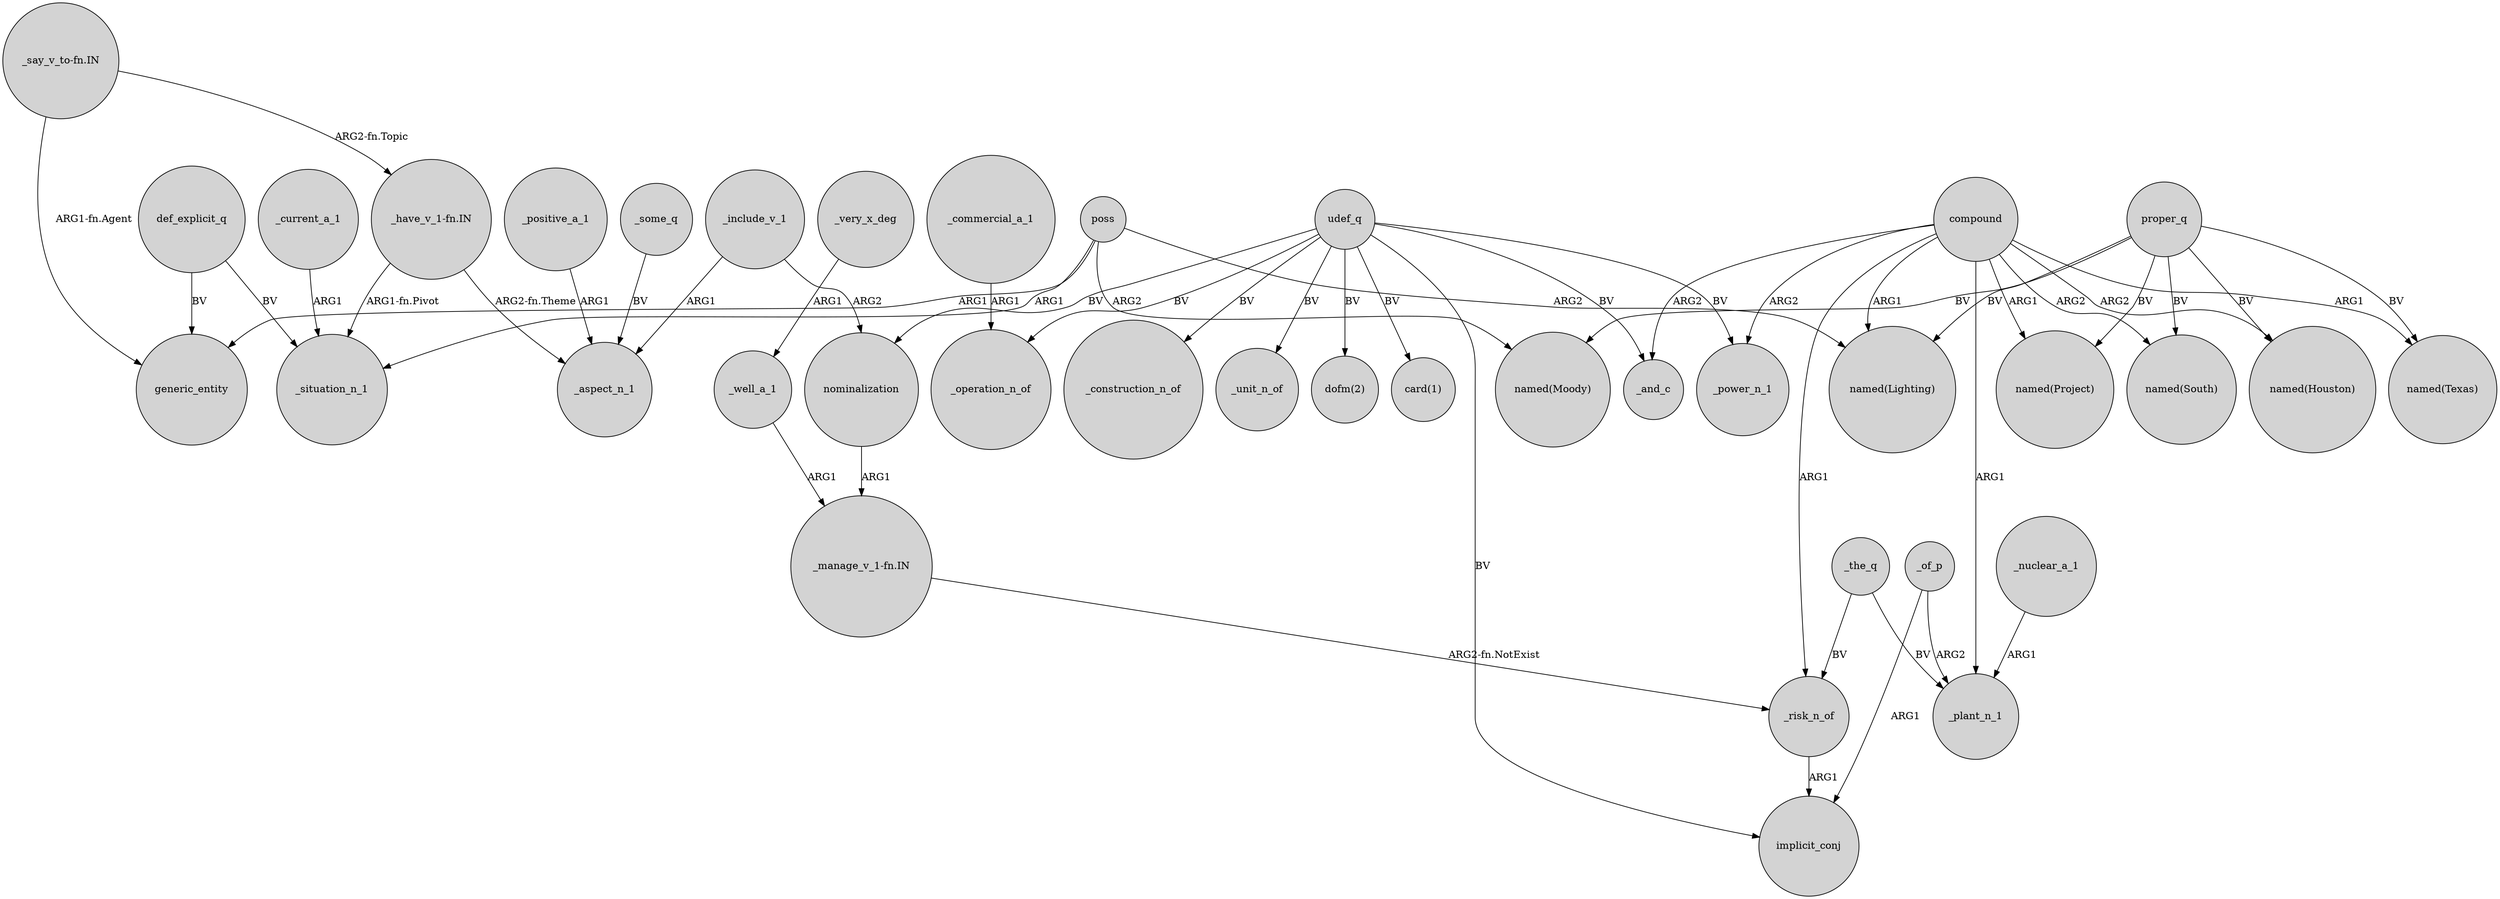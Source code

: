 digraph {
	node [shape=circle style=filled]
	compound -> "named(Lighting)" [label=ARG1]
	compound -> "named(South)" [label=ARG2]
	poss -> generic_entity [label=ARG1]
	"_say_v_to-fn.IN" -> generic_entity [label="ARG1-fn.Agent"]
	_very_x_deg -> _well_a_1 [label=ARG1]
	compound -> "named(Texas)" [label=ARG1]
	compound -> _risk_n_of [label=ARG1]
	_risk_n_of -> implicit_conj [label=ARG1]
	proper_q -> "named(Moody)" [label=BV]
	_commercial_a_1 -> _operation_n_of [label=ARG1]
	_the_q -> _plant_n_1 [label=BV]
	"_have_v_1-fn.IN" -> _situation_n_1 [label="ARG1-fn.Pivot"]
	udef_q -> _unit_n_of [label=BV]
	poss -> _situation_n_1 [label=ARG1]
	_include_v_1 -> nominalization [label=ARG2]
	udef_q -> "dofm(2)" [label=BV]
	def_explicit_q -> generic_entity [label=BV]
	_current_a_1 -> _situation_n_1 [label=ARG1]
	compound -> _plant_n_1 [label=ARG1]
	udef_q -> implicit_conj [label=BV]
	nominalization -> "_manage_v_1-fn.IN" [label=ARG1]
	compound -> "named(Houston)" [label=ARG2]
	proper_q -> "named(Texas)" [label=BV]
	"_manage_v_1-fn.IN" -> _risk_n_of [label="ARG2-fn.NotExist"]
	_positive_a_1 -> _aspect_n_1 [label=ARG1]
	compound -> _and_c [label=ARG2]
	_of_p -> _plant_n_1 [label=ARG2]
	compound -> _power_n_1 [label=ARG2]
	proper_q -> "named(Project)" [label=BV]
	def_explicit_q -> _situation_n_1 [label=BV]
	_of_p -> implicit_conj [label=ARG1]
	udef_q -> nominalization [label=BV]
	udef_q -> "card(1)" [label=BV]
	proper_q -> "named(Lighting)" [label=BV]
	proper_q -> "named(Houston)" [label=BV]
	poss -> "named(Lighting)" [label=ARG2]
	"_say_v_to-fn.IN" -> "_have_v_1-fn.IN" [label="ARG2-fn.Topic"]
	_some_q -> _aspect_n_1 [label=BV]
	_nuclear_a_1 -> _plant_n_1 [label=ARG1]
	_include_v_1 -> _aspect_n_1 [label=ARG1]
	compound -> "named(Project)" [label=ARG1]
	"_have_v_1-fn.IN" -> _aspect_n_1 [label="ARG2-fn.Theme"]
	udef_q -> _and_c [label=BV]
	udef_q -> _construction_n_of [label=BV]
	_well_a_1 -> "_manage_v_1-fn.IN" [label=ARG1]
	udef_q -> _operation_n_of [label=BV]
	proper_q -> "named(South)" [label=BV]
	udef_q -> _power_n_1 [label=BV]
	_the_q -> _risk_n_of [label=BV]
	poss -> "named(Moody)" [label=ARG2]
}

